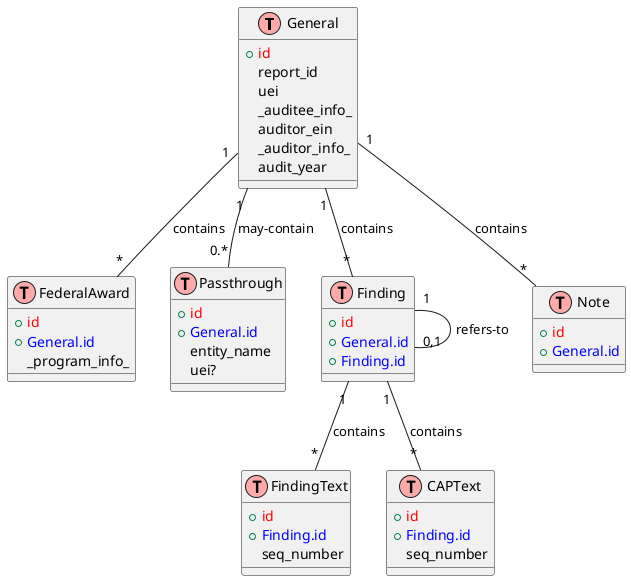 @startuml

!define TABLE(name,desc) class name as "desc" << (T,#FFAAAA) >>
!define PRIMARY_KEY(x) <color:red>x</color>
!define FOREIGN_KEY(x) <color:blue>x</color>

hide empty attributes

TABLE(General, "General") {
  + PRIMARY_KEY(id)
  report_id
  uei
  _auditee_info_
  auditor_ein
  _auditor_info_
  audit_year
}

TABLE(Award, "FederalAward") {
  + PRIMARY_KEY(id)
  + FOREIGN_KEY(General.id)
  _program_info_
}

TABLE(Passthrough, "Passthrough") {
  + PRIMARY_KEY(id)
  + FOREIGN_KEY(General.id)
  entity_name
  uei?
}


TABLE(Finding, "Finding") {
  + PRIMARY_KEY(id)
  + FOREIGN_KEY(General.id)
  + FOREIGN_KEY(Finding.id)
}
TABLE(Note, "Note") {
  + PRIMARY_KEY(id)
  + FOREIGN_KEY(General.id)
}


TABLE(FindingText, "FindingText") {
  + PRIMARY_KEY(id)
  + FOREIGN_KEY(Finding.id)
  seq_number
}

TABLE(CAPText, "CAPText") {
  + PRIMARY_KEY(id)
  + FOREIGN_KEY(Finding.id)
  seq_number
}


General "1" -- "*" Award : contains
General "1" -- "0.*" Passthrough : may-contain
General "1" -- "*" Finding : contains
Finding "1" -- "*" FindingText : contains
Finding "1" -- "*" CAPText : contains
Finding "1" -- "0,1" Finding : refers-to
General "1" -- "*" Note : contains

@enduml
